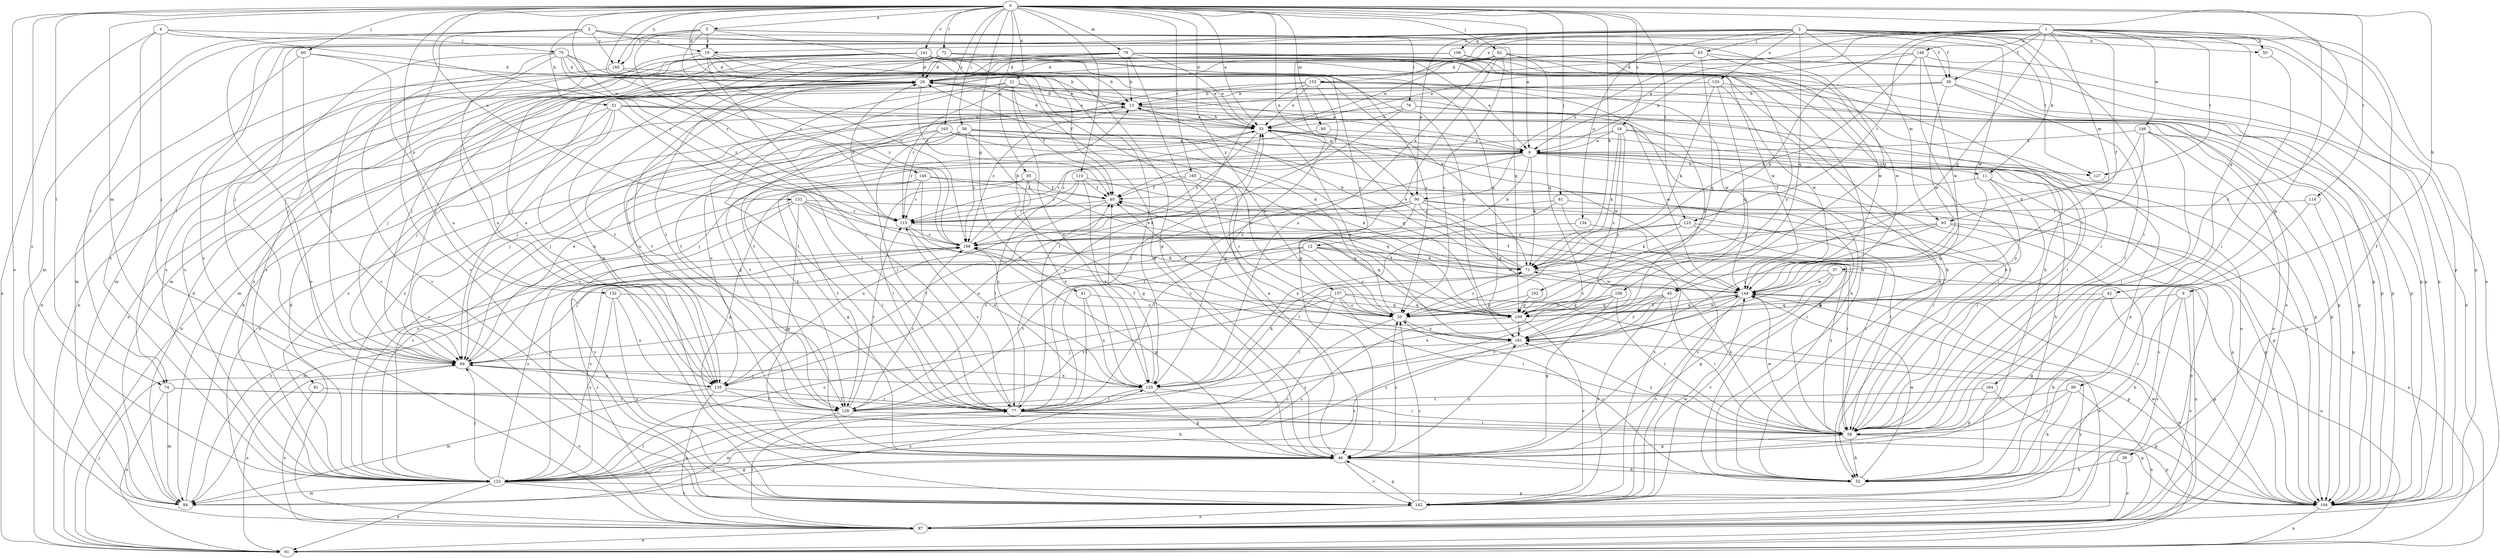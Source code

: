strict digraph  {
0;
1;
2;
3;
4;
5;
6;
9;
11;
12;
13;
16;
19;
20;
21;
26;
33;
37;
38;
39;
40;
41;
42;
45;
46;
50;
51;
52;
56;
58;
60;
61;
62;
63;
64;
71;
72;
74;
75;
76;
77;
79;
80;
81;
83;
84;
90;
91;
95;
97;
99;
102;
104;
106;
108;
109;
110;
114;
115;
122;
123;
127;
128;
131;
132;
133;
134;
135;
141;
142;
145;
146;
148;
149;
153;
155;
157;
160;
161;
163;
164;
165;
168;
0 -> 5  [label=a];
0 -> 6  [label=a];
0 -> 9  [label=b];
0 -> 16  [label=c];
0 -> 21  [label=d];
0 -> 26  [label=d];
0 -> 33  [label=e];
0 -> 41  [label=g];
0 -> 56  [label=i];
0 -> 60  [label=j];
0 -> 61  [label=j];
0 -> 62  [label=j];
0 -> 71  [label=k];
0 -> 72  [label=l];
0 -> 74  [label=l];
0 -> 79  [label=m];
0 -> 80  [label=m];
0 -> 81  [label=m];
0 -> 90  [label=n];
0 -> 95  [label=o];
0 -> 97  [label=o];
0 -> 110  [label=r];
0 -> 114  [label=r];
0 -> 122  [label=s];
0 -> 123  [label=t];
0 -> 131  [label=u];
0 -> 132  [label=u];
0 -> 141  [label=v];
0 -> 145  [label=w];
0 -> 157  [label=y];
0 -> 160  [label=y];
0 -> 163  [label=z];
0 -> 164  [label=z];
0 -> 165  [label=z];
0 -> 168  [label=z];
1 -> 6  [label=a];
1 -> 19  [label=c];
1 -> 37  [label=f];
1 -> 38  [label=f];
1 -> 39  [label=f];
1 -> 42  [label=g];
1 -> 45  [label=g];
1 -> 50  [label=h];
1 -> 83  [label=m];
1 -> 90  [label=n];
1 -> 99  [label=p];
1 -> 102  [label=p];
1 -> 104  [label=p];
1 -> 123  [label=t];
1 -> 127  [label=t];
1 -> 146  [label=w];
1 -> 148  [label=w];
1 -> 153  [label=x];
1 -> 155  [label=x];
2 -> 11  [label=b];
2 -> 50  [label=h];
2 -> 58  [label=i];
2 -> 63  [label=j];
2 -> 64  [label=j];
2 -> 74  [label=l];
2 -> 83  [label=m];
2 -> 90  [label=n];
2 -> 97  [label=o];
2 -> 104  [label=p];
2 -> 106  [label=q];
2 -> 108  [label=q];
2 -> 122  [label=s];
2 -> 127  [label=t];
2 -> 133  [label=u];
2 -> 134  [label=u];
2 -> 149  [label=w];
3 -> 19  [label=c];
3 -> 39  [label=f];
3 -> 51  [label=h];
3 -> 74  [label=l];
3 -> 84  [label=m];
3 -> 109  [label=q];
3 -> 142  [label=v];
3 -> 160  [label=y];
4 -> 39  [label=f];
4 -> 64  [label=j];
4 -> 75  [label=l];
4 -> 91  [label=n];
4 -> 115  [label=r];
4 -> 122  [label=s];
5 -> 19  [label=c];
5 -> 45  [label=g];
5 -> 46  [label=g];
5 -> 76  [label=l];
5 -> 97  [label=o];
5 -> 115  [label=r];
5 -> 160  [label=y];
5 -> 168  [label=z];
6 -> 11  [label=b];
6 -> 12  [label=b];
6 -> 52  [label=h];
6 -> 71  [label=k];
6 -> 77  [label=l];
6 -> 104  [label=p];
6 -> 115  [label=r];
6 -> 122  [label=s];
6 -> 127  [label=t];
6 -> 128  [label=t];
9 -> 52  [label=h];
9 -> 97  [label=o];
9 -> 109  [label=q];
9 -> 142  [label=v];
11 -> 40  [label=f];
11 -> 58  [label=i];
11 -> 104  [label=p];
11 -> 161  [label=y];
12 -> 20  [label=c];
12 -> 64  [label=j];
12 -> 71  [label=k];
12 -> 84  [label=m];
12 -> 91  [label=n];
12 -> 122  [label=s];
12 -> 128  [label=t];
12 -> 149  [label=w];
13 -> 33  [label=e];
13 -> 52  [label=h];
13 -> 64  [label=j];
13 -> 104  [label=p];
13 -> 135  [label=u];
13 -> 168  [label=z];
16 -> 6  [label=a];
16 -> 20  [label=c];
16 -> 64  [label=j];
16 -> 71  [label=k];
16 -> 97  [label=o];
16 -> 104  [label=p];
16 -> 161  [label=y];
19 -> 26  [label=d];
19 -> 40  [label=f];
19 -> 64  [label=j];
19 -> 77  [label=l];
19 -> 135  [label=u];
19 -> 155  [label=x];
19 -> 161  [label=y];
20 -> 26  [label=d];
20 -> 40  [label=f];
20 -> 122  [label=s];
20 -> 161  [label=y];
21 -> 6  [label=a];
21 -> 13  [label=b];
21 -> 40  [label=f];
21 -> 46  [label=g];
21 -> 77  [label=l];
21 -> 115  [label=r];
21 -> 155  [label=x];
26 -> 13  [label=b];
26 -> 33  [label=e];
26 -> 40  [label=f];
26 -> 64  [label=j];
26 -> 91  [label=n];
26 -> 104  [label=p];
26 -> 122  [label=s];
26 -> 128  [label=t];
33 -> 6  [label=a];
33 -> 13  [label=b];
33 -> 26  [label=d];
33 -> 58  [label=i];
33 -> 64  [label=j];
33 -> 149  [label=w];
33 -> 161  [label=y];
33 -> 168  [label=z];
37 -> 20  [label=c];
37 -> 46  [label=g];
37 -> 91  [label=n];
37 -> 142  [label=v];
37 -> 149  [label=w];
38 -> 52  [label=h];
38 -> 97  [label=o];
39 -> 13  [label=b];
39 -> 58  [label=i];
39 -> 84  [label=m];
39 -> 104  [label=p];
39 -> 149  [label=w];
40 -> 115  [label=r];
40 -> 135  [label=u];
41 -> 77  [label=l];
41 -> 109  [label=q];
41 -> 155  [label=x];
42 -> 46  [label=g];
42 -> 52  [label=h];
42 -> 104  [label=p];
42 -> 109  [label=q];
45 -> 58  [label=i];
45 -> 64  [label=j];
45 -> 109  [label=q];
45 -> 122  [label=s];
45 -> 142  [label=v];
45 -> 161  [label=y];
46 -> 20  [label=c];
46 -> 33  [label=e];
46 -> 52  [label=h];
46 -> 122  [label=s];
46 -> 142  [label=v];
46 -> 161  [label=y];
50 -> 58  [label=i];
51 -> 33  [label=e];
51 -> 58  [label=i];
51 -> 64  [label=j];
51 -> 77  [label=l];
51 -> 91  [label=n];
51 -> 104  [label=p];
51 -> 122  [label=s];
51 -> 135  [label=u];
52 -> 6  [label=a];
52 -> 20  [label=c];
52 -> 26  [label=d];
52 -> 149  [label=w];
56 -> 6  [label=a];
56 -> 46  [label=g];
56 -> 52  [label=h];
56 -> 77  [label=l];
56 -> 97  [label=o];
56 -> 109  [label=q];
56 -> 128  [label=t];
56 -> 168  [label=z];
58 -> 46  [label=g];
58 -> 52  [label=h];
58 -> 71  [label=k];
58 -> 104  [label=p];
58 -> 149  [label=w];
58 -> 161  [label=y];
58 -> 168  [label=z];
60 -> 26  [label=d];
60 -> 84  [label=m];
60 -> 135  [label=u];
60 -> 142  [label=v];
61 -> 104  [label=p];
61 -> 115  [label=r];
61 -> 142  [label=v];
61 -> 155  [label=x];
62 -> 20  [label=c];
62 -> 26  [label=d];
62 -> 33  [label=e];
62 -> 46  [label=g];
62 -> 52  [label=h];
62 -> 109  [label=q];
62 -> 135  [label=u];
62 -> 149  [label=w];
62 -> 155  [label=x];
63 -> 26  [label=d];
63 -> 33  [label=e];
63 -> 64  [label=j];
63 -> 91  [label=n];
63 -> 109  [label=q];
63 -> 149  [label=w];
64 -> 33  [label=e];
64 -> 91  [label=n];
64 -> 97  [label=o];
64 -> 135  [label=u];
64 -> 155  [label=x];
71 -> 13  [label=b];
71 -> 20  [label=c];
71 -> 33  [label=e];
71 -> 149  [label=w];
72 -> 20  [label=c];
72 -> 26  [label=d];
72 -> 46  [label=g];
72 -> 52  [label=h];
72 -> 77  [label=l];
72 -> 104  [label=p];
72 -> 128  [label=t];
72 -> 149  [label=w];
74 -> 52  [label=h];
74 -> 77  [label=l];
74 -> 84  [label=m];
74 -> 91  [label=n];
75 -> 13  [label=b];
75 -> 26  [label=d];
75 -> 46  [label=g];
75 -> 64  [label=j];
75 -> 135  [label=u];
75 -> 142  [label=v];
75 -> 161  [label=y];
75 -> 168  [label=z];
76 -> 33  [label=e];
76 -> 58  [label=i];
76 -> 77  [label=l];
76 -> 122  [label=s];
76 -> 149  [label=w];
77 -> 33  [label=e];
77 -> 58  [label=i];
77 -> 104  [label=p];
77 -> 115  [label=r];
79 -> 6  [label=a];
79 -> 13  [label=b];
79 -> 26  [label=d];
79 -> 33  [label=e];
79 -> 46  [label=g];
79 -> 52  [label=h];
79 -> 64  [label=j];
79 -> 84  [label=m];
79 -> 91  [label=n];
79 -> 104  [label=p];
79 -> 122  [label=s];
80 -> 6  [label=a];
80 -> 168  [label=z];
81 -> 97  [label=o];
81 -> 128  [label=t];
83 -> 77  [label=l];
83 -> 91  [label=n];
83 -> 97  [label=o];
83 -> 161  [label=y];
83 -> 168  [label=z];
84 -> 13  [label=b];
84 -> 26  [label=d];
84 -> 155  [label=x];
84 -> 168  [label=z];
90 -> 58  [label=i];
90 -> 77  [label=l];
90 -> 104  [label=p];
90 -> 109  [label=q];
90 -> 115  [label=r];
90 -> 128  [label=t];
90 -> 135  [label=u];
90 -> 142  [label=v];
91 -> 64  [label=j];
91 -> 149  [label=w];
95 -> 40  [label=f];
95 -> 71  [label=k];
95 -> 77  [label=l];
95 -> 128  [label=t];
95 -> 155  [label=x];
97 -> 26  [label=d];
97 -> 77  [label=l];
97 -> 91  [label=n];
97 -> 161  [label=y];
97 -> 168  [label=z];
99 -> 52  [label=h];
99 -> 58  [label=i];
99 -> 77  [label=l];
99 -> 91  [label=n];
102 -> 20  [label=c];
102 -> 109  [label=q];
104 -> 91  [label=n];
104 -> 149  [label=w];
106 -> 20  [label=c];
106 -> 46  [label=g];
106 -> 58  [label=i];
106 -> 109  [label=q];
106 -> 122  [label=s];
106 -> 155  [label=x];
108 -> 26  [label=d];
108 -> 64  [label=j];
108 -> 104  [label=p];
108 -> 161  [label=y];
109 -> 40  [label=f];
109 -> 122  [label=s];
109 -> 142  [label=v];
109 -> 149  [label=w];
109 -> 161  [label=y];
110 -> 40  [label=f];
110 -> 71  [label=k];
110 -> 77  [label=l];
110 -> 115  [label=r];
110 -> 155  [label=x];
114 -> 104  [label=p];
114 -> 115  [label=r];
114 -> 142  [label=v];
115 -> 26  [label=d];
115 -> 109  [label=q];
115 -> 155  [label=x];
115 -> 168  [label=z];
122 -> 46  [label=g];
122 -> 64  [label=j];
122 -> 77  [label=l];
122 -> 84  [label=m];
122 -> 91  [label=n];
122 -> 104  [label=p];
122 -> 142  [label=v];
122 -> 168  [label=z];
123 -> 58  [label=i];
123 -> 71  [label=k];
123 -> 122  [label=s];
123 -> 142  [label=v];
123 -> 168  [label=z];
128 -> 58  [label=i];
128 -> 84  [label=m];
128 -> 115  [label=r];
128 -> 168  [label=z];
131 -> 20  [label=c];
131 -> 46  [label=g];
131 -> 58  [label=i];
131 -> 77  [label=l];
131 -> 109  [label=q];
131 -> 115  [label=r];
131 -> 122  [label=s];
131 -> 142  [label=v];
132 -> 20  [label=c];
132 -> 122  [label=s];
132 -> 135  [label=u];
132 -> 142  [label=v];
133 -> 13  [label=b];
133 -> 71  [label=k];
133 -> 104  [label=p];
133 -> 109  [label=q];
133 -> 128  [label=t];
133 -> 149  [label=w];
134 -> 58  [label=i];
134 -> 168  [label=z];
135 -> 40  [label=f];
135 -> 77  [label=l];
135 -> 84  [label=m];
135 -> 97  [label=o];
135 -> 128  [label=t];
141 -> 13  [label=b];
141 -> 20  [label=c];
141 -> 26  [label=d];
141 -> 33  [label=e];
141 -> 52  [label=h];
141 -> 58  [label=i];
141 -> 64  [label=j];
141 -> 84  [label=m];
141 -> 91  [label=n];
141 -> 109  [label=q];
141 -> 122  [label=s];
141 -> 142  [label=v];
142 -> 20  [label=c];
142 -> 46  [label=g];
142 -> 97  [label=o];
142 -> 149  [label=w];
145 -> 40  [label=f];
145 -> 46  [label=g];
145 -> 58  [label=i];
145 -> 115  [label=r];
145 -> 122  [label=s];
145 -> 155  [label=x];
146 -> 6  [label=a];
146 -> 20  [label=c];
146 -> 58  [label=i];
146 -> 71  [label=k];
146 -> 97  [label=o];
146 -> 104  [label=p];
148 -> 6  [label=a];
148 -> 26  [label=d];
148 -> 46  [label=g];
148 -> 71  [label=k];
148 -> 104  [label=p];
148 -> 149  [label=w];
149 -> 20  [label=c];
149 -> 40  [label=f];
149 -> 97  [label=o];
149 -> 109  [label=q];
149 -> 128  [label=t];
149 -> 142  [label=v];
153 -> 13  [label=b];
153 -> 33  [label=e];
153 -> 40  [label=f];
153 -> 77  [label=l];
153 -> 97  [label=o];
153 -> 128  [label=t];
153 -> 149  [label=w];
153 -> 161  [label=y];
155 -> 40  [label=f];
155 -> 46  [label=g];
155 -> 58  [label=i];
155 -> 64  [label=j];
155 -> 71  [label=k];
155 -> 77  [label=l];
157 -> 20  [label=c];
157 -> 58  [label=i];
157 -> 77  [label=l];
157 -> 104  [label=p];
157 -> 109  [label=q];
157 -> 122  [label=s];
157 -> 128  [label=t];
160 -> 71  [label=k];
160 -> 122  [label=s];
160 -> 168  [label=z];
161 -> 64  [label=j];
161 -> 122  [label=s];
161 -> 168  [label=z];
163 -> 6  [label=a];
163 -> 20  [label=c];
163 -> 58  [label=i];
163 -> 64  [label=j];
163 -> 115  [label=r];
163 -> 135  [label=u];
164 -> 46  [label=g];
164 -> 104  [label=p];
164 -> 128  [label=t];
165 -> 20  [label=c];
165 -> 40  [label=f];
165 -> 46  [label=g];
165 -> 109  [label=q];
168 -> 13  [label=b];
168 -> 46  [label=g];
168 -> 71  [label=k];
}
